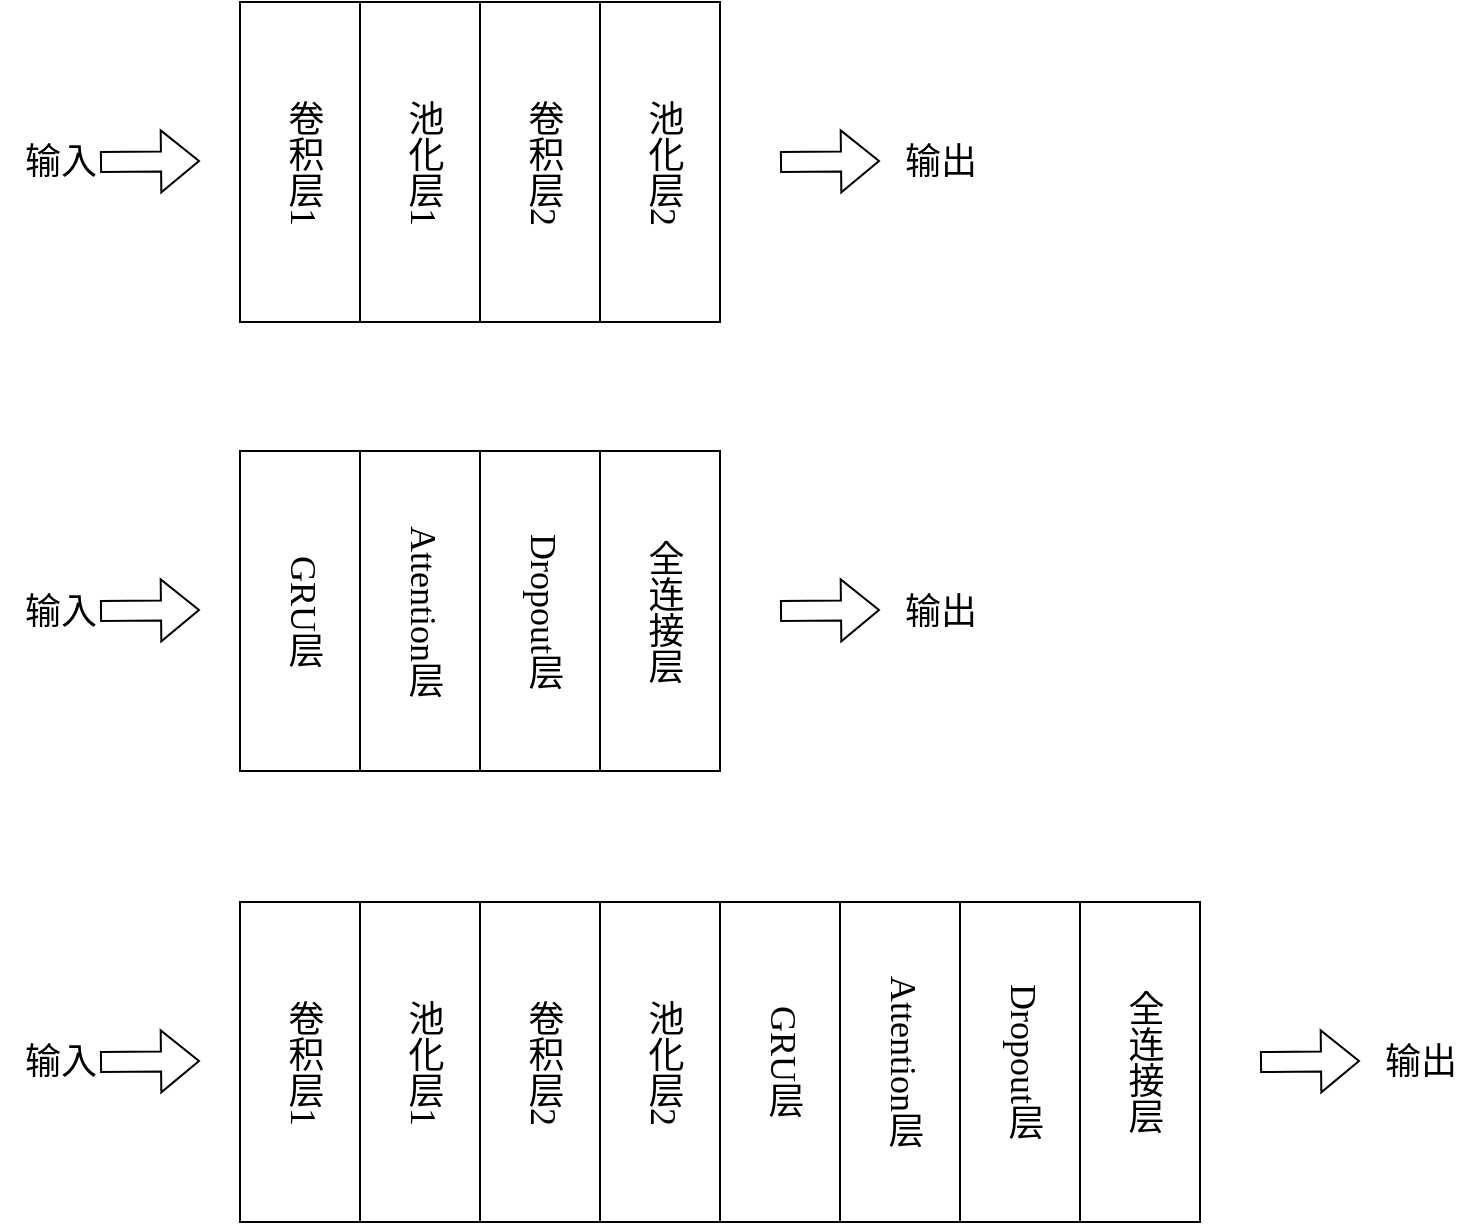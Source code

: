 <mxfile version="25.0.3">
  <diagram name="第 1 页" id="4VUJwz9B8bYhUzNE-3aw">
    <mxGraphModel dx="1221" dy="668" grid="1" gridSize="10" guides="1" tooltips="1" connect="1" arrows="1" fold="1" page="1" pageScale="1" pageWidth="827" pageHeight="1169" math="0" shadow="0">
      <root>
        <mxCell id="0" />
        <mxCell id="1" parent="0" />
        <mxCell id="FZFPmuW_bYs7ONxWmxmd-1" value="&lt;font style=&quot;font-size: 18px;&quot; face=&quot;SimSun&quot;&gt;卷积层1&lt;/font&gt;" style="rounded=0;whiteSpace=wrap;html=1;textDirection=vertical-lr;" parent="1" vertex="1">
          <mxGeometry x="170" y="200" width="60" height="160" as="geometry" />
        </mxCell>
        <mxCell id="FZFPmuW_bYs7ONxWmxmd-2" value="&lt;font face=&quot;SimSun&quot;&gt;&lt;span style=&quot;font-size: 18px;&quot;&gt;池化层1&lt;/span&gt;&lt;/font&gt;" style="rounded=0;whiteSpace=wrap;html=1;textDirection=vertical-lr;" parent="1" vertex="1">
          <mxGeometry x="230" y="200" width="60" height="160" as="geometry" />
        </mxCell>
        <mxCell id="FZFPmuW_bYs7ONxWmxmd-3" value="&lt;font style=&quot;font-size: 18px;&quot; face=&quot;SimSun&quot;&gt;卷积层2&lt;/font&gt;" style="rounded=0;whiteSpace=wrap;html=1;textDirection=vertical-lr;" parent="1" vertex="1">
          <mxGeometry x="290" y="200" width="60" height="160" as="geometry" />
        </mxCell>
        <mxCell id="FZFPmuW_bYs7ONxWmxmd-4" value="&lt;font face=&quot;SimSun&quot;&gt;&lt;span style=&quot;font-size: 18px;&quot;&gt;池化层2&lt;/span&gt;&lt;/font&gt;" style="rounded=0;whiteSpace=wrap;html=1;textDirection=vertical-lr;" parent="1" vertex="1">
          <mxGeometry x="350" y="200" width="60" height="160" as="geometry" />
        </mxCell>
        <mxCell id="FZFPmuW_bYs7ONxWmxmd-5" value="&lt;font style=&quot;font-size: 18px;&quot; face=&quot;SimSun&quot;&gt;GRU层&lt;/font&gt;" style="rounded=0;whiteSpace=wrap;html=1;textDirection=vertical-lr;" parent="1" vertex="1">
          <mxGeometry x="410" y="650" width="60" height="160" as="geometry" />
        </mxCell>
        <mxCell id="FZFPmuW_bYs7ONxWmxmd-6" value="&lt;font face=&quot;SimSun&quot;&gt;&lt;span style=&quot;font-size: 18px;&quot;&gt;Attention层&lt;/span&gt;&lt;/font&gt;" style="rounded=0;whiteSpace=wrap;html=1;textDirection=vertical-lr;" parent="1" vertex="1">
          <mxGeometry x="470" y="650" width="60" height="160" as="geometry" />
        </mxCell>
        <mxCell id="FZFPmuW_bYs7ONxWmxmd-7" value="&lt;font face=&quot;SimSun&quot;&gt;&lt;span style=&quot;font-size: 18px;&quot;&gt;Dropout层&lt;/span&gt;&lt;/font&gt;" style="rounded=0;whiteSpace=wrap;html=1;textDirection=vertical-lr;" parent="1" vertex="1">
          <mxGeometry x="530" y="650" width="60" height="160" as="geometry" />
        </mxCell>
        <mxCell id="FZFPmuW_bYs7ONxWmxmd-8" value="&lt;font face=&quot;SimSun&quot;&gt;&lt;span style=&quot;font-size: 18px;&quot;&gt;全连接层&lt;/span&gt;&lt;/font&gt;" style="rounded=0;whiteSpace=wrap;html=1;textDirection=vertical-lr;" parent="1" vertex="1">
          <mxGeometry x="590" y="650" width="60" height="160" as="geometry" />
        </mxCell>
        <mxCell id="FZFPmuW_bYs7ONxWmxmd-9" value="&lt;font style=&quot;font-size: 18px;&quot; face=&quot;SimSun&quot;&gt;卷积层1&lt;/font&gt;" style="rounded=0;whiteSpace=wrap;html=1;textDirection=vertical-lr;" parent="1" vertex="1">
          <mxGeometry x="170" y="650" width="60" height="160" as="geometry" />
        </mxCell>
        <mxCell id="FZFPmuW_bYs7ONxWmxmd-10" value="&lt;font face=&quot;SimSun&quot;&gt;&lt;span style=&quot;font-size: 18px;&quot;&gt;池化层1&lt;/span&gt;&lt;/font&gt;" style="rounded=0;whiteSpace=wrap;html=1;textDirection=vertical-lr;" parent="1" vertex="1">
          <mxGeometry x="230" y="650" width="60" height="160" as="geometry" />
        </mxCell>
        <mxCell id="FZFPmuW_bYs7ONxWmxmd-11" value="&lt;font style=&quot;font-size: 18px;&quot; face=&quot;SimSun&quot;&gt;卷积层2&lt;/font&gt;" style="rounded=0;whiteSpace=wrap;html=1;textDirection=vertical-lr;" parent="1" vertex="1">
          <mxGeometry x="290" y="650" width="60" height="160" as="geometry" />
        </mxCell>
        <mxCell id="FZFPmuW_bYs7ONxWmxmd-12" value="&lt;font face=&quot;SimSun&quot;&gt;&lt;span style=&quot;font-size: 18px;&quot;&gt;池化层2&lt;/span&gt;&lt;/font&gt;" style="rounded=0;whiteSpace=wrap;html=1;textDirection=vertical-lr;" parent="1" vertex="1">
          <mxGeometry x="350" y="650" width="60" height="160" as="geometry" />
        </mxCell>
        <mxCell id="FZFPmuW_bYs7ONxWmxmd-13" value="" style="shape=flexArrow;endArrow=classic;html=1;rounded=0;" parent="1" edge="1">
          <mxGeometry width="50" height="50" relative="1" as="geometry">
            <mxPoint x="100" y="730" as="sourcePoint" />
            <mxPoint x="150" y="729.5" as="targetPoint" />
          </mxGeometry>
        </mxCell>
        <mxCell id="FZFPmuW_bYs7ONxWmxmd-14" value="&lt;font face=&quot;SimSun&quot; style=&quot;font-size: 18px;&quot;&gt;输入&lt;/font&gt;" style="text;html=1;align=center;verticalAlign=middle;resizable=0;points=[];autosize=1;strokeColor=none;fillColor=none;" parent="1" vertex="1">
          <mxGeometry x="50" y="710" width="60" height="40" as="geometry" />
        </mxCell>
        <mxCell id="FZFPmuW_bYs7ONxWmxmd-15" value="" style="shape=flexArrow;endArrow=classic;html=1;rounded=0;" parent="1" edge="1">
          <mxGeometry width="50" height="50" relative="1" as="geometry">
            <mxPoint x="680" y="730" as="sourcePoint" />
            <mxPoint x="730" y="729.5" as="targetPoint" />
          </mxGeometry>
        </mxCell>
        <mxCell id="FZFPmuW_bYs7ONxWmxmd-16" value="&lt;font face=&quot;SimSun&quot; style=&quot;font-size: 18px;&quot;&gt;输出&lt;/font&gt;" style="text;html=1;align=center;verticalAlign=middle;resizable=0;points=[];autosize=1;strokeColor=none;fillColor=none;" parent="1" vertex="1">
          <mxGeometry x="730" y="710" width="60" height="40" as="geometry" />
        </mxCell>
        <mxCell id="FZFPmuW_bYs7ONxWmxmd-17" value="&lt;font style=&quot;font-size: 18px;&quot; face=&quot;SimSun&quot;&gt;GRU层&lt;/font&gt;" style="rounded=0;whiteSpace=wrap;html=1;textDirection=vertical-lr;" parent="1" vertex="1">
          <mxGeometry x="170" y="424.5" width="60" height="160" as="geometry" />
        </mxCell>
        <mxCell id="FZFPmuW_bYs7ONxWmxmd-18" value="&lt;font face=&quot;SimSun&quot;&gt;&lt;span style=&quot;font-size: 18px;&quot;&gt;Attention层&lt;/span&gt;&lt;/font&gt;" style="rounded=0;whiteSpace=wrap;html=1;textDirection=vertical-lr;" parent="1" vertex="1">
          <mxGeometry x="230" y="424.5" width="60" height="160" as="geometry" />
        </mxCell>
        <mxCell id="FZFPmuW_bYs7ONxWmxmd-19" value="&lt;font face=&quot;SimSun&quot;&gt;&lt;span style=&quot;font-size: 18px;&quot;&gt;Dropout层&lt;/span&gt;&lt;/font&gt;" style="rounded=0;whiteSpace=wrap;html=1;textDirection=vertical-lr;" parent="1" vertex="1">
          <mxGeometry x="290" y="424.5" width="60" height="160" as="geometry" />
        </mxCell>
        <mxCell id="FZFPmuW_bYs7ONxWmxmd-20" value="&lt;font face=&quot;SimSun&quot;&gt;&lt;span style=&quot;font-size: 18px;&quot;&gt;全连接层&lt;/span&gt;&lt;/font&gt;" style="rounded=0;whiteSpace=wrap;html=1;textDirection=vertical-lr;" parent="1" vertex="1">
          <mxGeometry x="350" y="424.5" width="60" height="160" as="geometry" />
        </mxCell>
        <mxCell id="FZFPmuW_bYs7ONxWmxmd-21" value="" style="shape=flexArrow;endArrow=classic;html=1;rounded=0;" parent="1" edge="1">
          <mxGeometry width="50" height="50" relative="1" as="geometry">
            <mxPoint x="100" y="280" as="sourcePoint" />
            <mxPoint x="150" y="279.5" as="targetPoint" />
          </mxGeometry>
        </mxCell>
        <mxCell id="FZFPmuW_bYs7ONxWmxmd-22" value="&lt;font face=&quot;SimSun&quot; style=&quot;font-size: 18px;&quot;&gt;输入&lt;/font&gt;" style="text;html=1;align=center;verticalAlign=middle;resizable=0;points=[];autosize=1;strokeColor=none;fillColor=none;" parent="1" vertex="1">
          <mxGeometry x="50" y="260" width="60" height="40" as="geometry" />
        </mxCell>
        <mxCell id="FZFPmuW_bYs7ONxWmxmd-23" value="" style="shape=flexArrow;endArrow=classic;html=1;rounded=0;" parent="1" edge="1">
          <mxGeometry width="50" height="50" relative="1" as="geometry">
            <mxPoint x="440" y="504.5" as="sourcePoint" />
            <mxPoint x="490" y="504" as="targetPoint" />
          </mxGeometry>
        </mxCell>
        <mxCell id="FZFPmuW_bYs7ONxWmxmd-24" value="&lt;font face=&quot;SimSun&quot; style=&quot;font-size: 18px;&quot;&gt;输出&lt;/font&gt;" style="text;html=1;align=center;verticalAlign=middle;resizable=0;points=[];autosize=1;strokeColor=none;fillColor=none;" parent="1" vertex="1">
          <mxGeometry x="490" y="484.5" width="60" height="40" as="geometry" />
        </mxCell>
        <mxCell id="FZFPmuW_bYs7ONxWmxmd-25" value="" style="shape=flexArrow;endArrow=classic;html=1;rounded=0;" parent="1" edge="1">
          <mxGeometry width="50" height="50" relative="1" as="geometry">
            <mxPoint x="440" y="280" as="sourcePoint" />
            <mxPoint x="490" y="279.5" as="targetPoint" />
          </mxGeometry>
        </mxCell>
        <mxCell id="FZFPmuW_bYs7ONxWmxmd-26" value="&lt;font face=&quot;SimSun&quot; style=&quot;font-size: 18px;&quot;&gt;输出&lt;/font&gt;" style="text;html=1;align=center;verticalAlign=middle;resizable=0;points=[];autosize=1;strokeColor=none;fillColor=none;" parent="1" vertex="1">
          <mxGeometry x="490" y="260" width="60" height="40" as="geometry" />
        </mxCell>
        <mxCell id="FZFPmuW_bYs7ONxWmxmd-27" value="" style="shape=flexArrow;endArrow=classic;html=1;rounded=0;" parent="1" edge="1">
          <mxGeometry width="50" height="50" relative="1" as="geometry">
            <mxPoint x="100" y="504.5" as="sourcePoint" />
            <mxPoint x="150" y="504" as="targetPoint" />
          </mxGeometry>
        </mxCell>
        <mxCell id="FZFPmuW_bYs7ONxWmxmd-28" value="&lt;font face=&quot;SimSun&quot; style=&quot;font-size: 18px;&quot;&gt;输入&lt;/font&gt;" style="text;html=1;align=center;verticalAlign=middle;resizable=0;points=[];autosize=1;strokeColor=none;fillColor=none;" parent="1" vertex="1">
          <mxGeometry x="50" y="484.5" width="60" height="40" as="geometry" />
        </mxCell>
      </root>
    </mxGraphModel>
  </diagram>
</mxfile>
